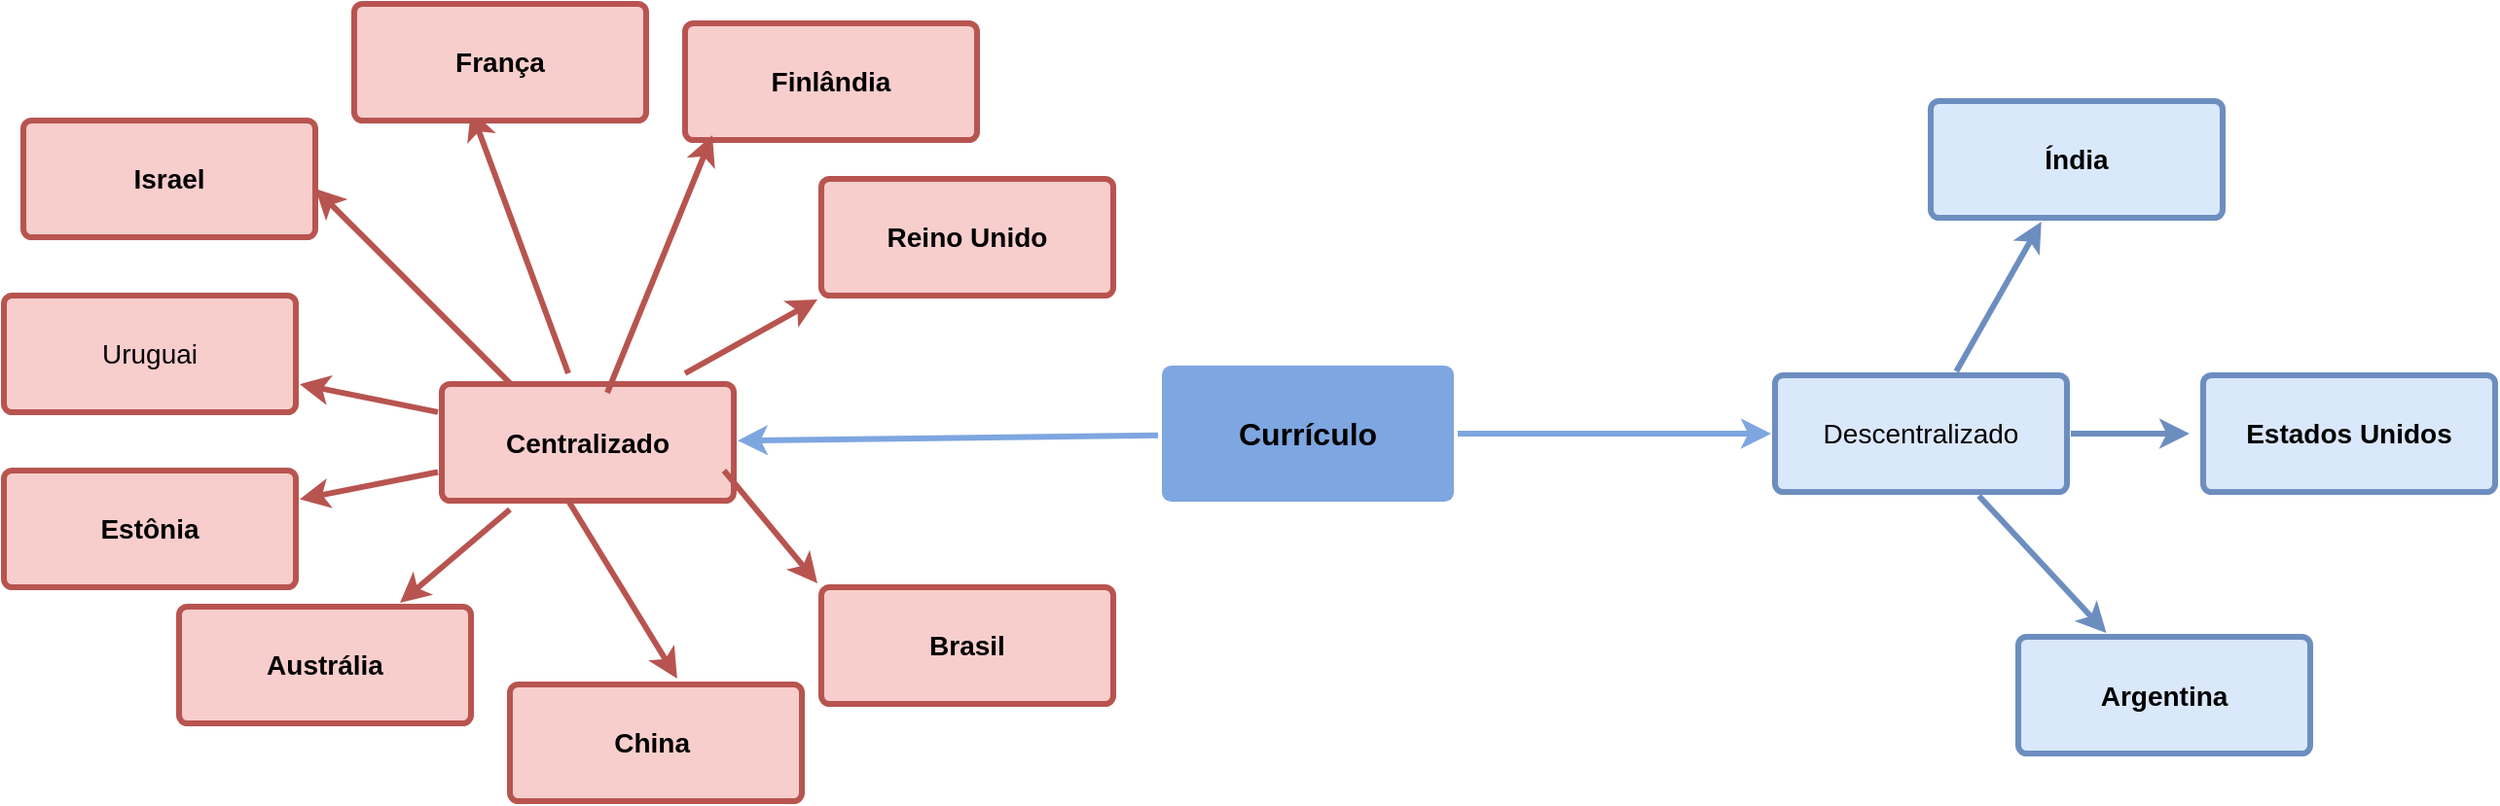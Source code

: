 <mxfile version="26.0.6">
  <diagram id="6a731a19-8d31-9384-78a2-239565b7b9f0" name="Page-1">
    <mxGraphModel dx="2283" dy="592" grid="1" gridSize="10" guides="1" tooltips="1" connect="1" arrows="1" fold="1" page="1" pageScale="1" pageWidth="1169" pageHeight="827" background="none" math="0" shadow="0">
      <root>
        <mxCell id="0" />
        <mxCell id="1" parent="0" />
        <mxCell id="1746" value="" style="edgeStyle=none;rounded=0;jumpStyle=none;html=1;shadow=0;labelBackgroundColor=none;startArrow=none;startFill=0;endArrow=classic;endFill=1;jettySize=auto;orthogonalLoop=1;strokeColor=#7EA6E0;strokeWidth=3;fontFamily=Helvetica;fontSize=16;fontColor=#23445D;spacing=5;" parent="1" source="1749" target="1771" edge="1">
          <mxGeometry relative="1" as="geometry" />
        </mxCell>
        <mxCell id="1748" value="" style="edgeStyle=none;rounded=0;jumpStyle=none;html=1;shadow=0;labelBackgroundColor=none;startArrow=none;startFill=0;endArrow=classic;endFill=1;jettySize=auto;orthogonalLoop=1;strokeColor=#7EA6E0;strokeWidth=3;fontFamily=Helvetica;fontSize=16;fontColor=#23445D;spacing=5;" parent="1" source="1749" target="1753" edge="1">
          <mxGeometry relative="1" as="geometry" />
        </mxCell>
        <mxCell id="1749" value="&lt;font style=&quot;color: rgb(0, 0, 0);&quot;&gt;Currículo&lt;/font&gt;" style="rounded=1;whiteSpace=wrap;html=1;shadow=0;labelBackgroundColor=none;strokeColor=none;strokeWidth=3;fillColor=#7EA6E0;fontFamily=Helvetica;fontSize=16;fontColor=#FFFFFF;align=center;fontStyle=1;spacing=5;arcSize=7;perimeterSpacing=2;" parent="1" vertex="1">
          <mxGeometry x="585" y="376" width="150" height="70" as="geometry" />
        </mxCell>
        <mxCell id="1750" value="" style="edgeStyle=none;rounded=1;jumpStyle=none;html=1;shadow=0;labelBackgroundColor=none;startArrow=none;startFill=0;jettySize=auto;orthogonalLoop=1;strokeColor=#b85450;strokeWidth=3;fontFamily=Helvetica;fontSize=14;fontColor=#FFFFFF;spacing=5;fontStyle=1;fillColor=#f8cecc;" parent="1" edge="1">
          <mxGeometry relative="1" as="geometry">
            <mxPoint x="250" y="385" as="sourcePoint" />
            <mxPoint x="150.004" y="285" as="targetPoint" />
          </mxGeometry>
        </mxCell>
        <mxCell id="1751" value="" style="edgeStyle=none;rounded=1;jumpStyle=none;html=1;shadow=0;labelBackgroundColor=none;startArrow=none;startFill=0;jettySize=auto;orthogonalLoop=1;strokeColor=#b85450;strokeWidth=3;fontFamily=Helvetica;fontSize=14;fontColor=#FFFFFF;spacing=5;fontStyle=1;fillColor=#f8cecc;" parent="1" source="1753" target="1755" edge="1">
          <mxGeometry relative="1" as="geometry" />
        </mxCell>
        <mxCell id="1752" value="" style="edgeStyle=none;rounded=1;jumpStyle=none;html=1;shadow=0;labelBackgroundColor=none;startArrow=none;startFill=0;jettySize=auto;orthogonalLoop=1;strokeColor=#b85450;strokeWidth=3;fontFamily=Helvetica;fontSize=14;fontColor=#FFFFFF;spacing=5;fontStyle=1;fillColor=#f8cecc;" parent="1" source="1753" target="1754" edge="1">
          <mxGeometry relative="1" as="geometry" />
        </mxCell>
        <mxCell id="1753" value="&lt;font style=&quot;color: rgb(0, 0, 0);&quot;&gt;Centralizado&lt;/font&gt;" style="rounded=1;whiteSpace=wrap;html=1;shadow=0;labelBackgroundColor=none;strokeColor=#b85450;strokeWidth=3;fillColor=#f8cecc;fontFamily=Helvetica;fontSize=14;align=center;spacing=5;fontStyle=1;arcSize=7;perimeterSpacing=2;" parent="1" vertex="1">
          <mxGeometry x="215" y="385.5" width="150" height="60" as="geometry" />
        </mxCell>
        <mxCell id="1754" value="&lt;b&gt;&lt;font style=&quot;color: rgb(0, 0, 0);&quot;&gt;Estônia&lt;/font&gt;&lt;/b&gt;" style="rounded=1;whiteSpace=wrap;html=1;shadow=0;labelBackgroundColor=none;strokeColor=#b85450;strokeWidth=3;fillColor=#f8cecc;fontFamily=Helvetica;fontSize=14;align=center;spacing=5;fontStyle=0;arcSize=7;perimeterSpacing=2;" parent="1" vertex="1">
          <mxGeometry x="-10" y="430" width="150" height="60" as="geometry" />
        </mxCell>
        <mxCell id="1755" value="&lt;font style=&quot;color: rgb(0, 0, 0);&quot;&gt;Uruguai&lt;/font&gt;" style="rounded=1;whiteSpace=wrap;html=1;shadow=0;labelBackgroundColor=none;strokeColor=#b85450;strokeWidth=3;fillColor=#f8cecc;fontFamily=Helvetica;fontSize=14;align=center;spacing=5;fontStyle=0;arcSize=7;perimeterSpacing=2;" parent="1" vertex="1">
          <mxGeometry x="-10" y="340" width="150" height="60" as="geometry" />
        </mxCell>
        <mxCell id="1756" value="&lt;span&gt;&lt;font style=&quot;color: rgb(0, 0, 0);&quot;&gt;&lt;b&gt;Israel&lt;/b&gt;&lt;/font&gt;&lt;/span&gt;" style="rounded=1;whiteSpace=wrap;html=1;shadow=0;labelBackgroundColor=none;strokeColor=#b85450;strokeWidth=3;fillColor=#f8cecc;fontFamily=Helvetica;fontSize=14;align=center;spacing=5;fontStyle=0;arcSize=7;perimeterSpacing=2;" parent="1" vertex="1">
          <mxGeometry y="250" width="150" height="60" as="geometry" />
        </mxCell>
        <mxCell id="1771" value="&lt;span style=&quot;font-weight: normal;&quot;&gt;&lt;font style=&quot;color: rgb(0, 0, 0);&quot;&gt;Descentralizado&lt;/font&gt;&lt;/span&gt;" style="rounded=1;whiteSpace=wrap;html=1;shadow=0;labelBackgroundColor=none;strokeColor=#6c8ebf;strokeWidth=3;fillColor=#dae8fc;fontFamily=Helvetica;fontSize=14;align=center;spacing=5;fontStyle=1;arcSize=7;perimeterSpacing=2;" parent="1" vertex="1">
          <mxGeometry x="900" y="381.0" width="150" height="60" as="geometry" />
        </mxCell>
        <mxCell id="1774" value="&lt;b&gt;&lt;font style=&quot;color: rgb(0, 0, 0);&quot;&gt;Argentina&lt;/font&gt;&lt;/b&gt;" style="rounded=1;whiteSpace=wrap;html=1;shadow=0;labelBackgroundColor=none;strokeColor=#6c8ebf;strokeWidth=3;fillColor=#dae8fc;fontFamily=Helvetica;fontSize=14;align=center;spacing=5;fontStyle=0;arcSize=7;perimeterSpacing=2;" parent="1" vertex="1">
          <mxGeometry x="1025" y="515.5" width="150" height="60" as="geometry" />
        </mxCell>
        <mxCell id="1775" value="" style="edgeStyle=none;rounded=1;jumpStyle=none;html=1;shadow=0;labelBackgroundColor=none;startArrow=none;startFill=0;jettySize=auto;orthogonalLoop=1;strokeColor=#6c8ebf;strokeWidth=3;fontFamily=Helvetica;fontSize=14;fontColor=#FFFFFF;spacing=5;fontStyle=1;fillColor=#dae8fc;" parent="1" source="1771" target="1774" edge="1">
          <mxGeometry relative="1" as="geometry" />
        </mxCell>
        <mxCell id="1776" value="&lt;b&gt;&lt;font style=&quot;color: rgb(0, 0, 0);&quot;&gt;Estados Unidos&lt;/font&gt;&lt;/b&gt;" style="rounded=1;whiteSpace=wrap;html=1;shadow=0;labelBackgroundColor=none;strokeColor=#6c8ebf;strokeWidth=3;fillColor=#dae8fc;fontFamily=Helvetica;fontSize=14;align=center;spacing=5;fontStyle=0;arcSize=7;perimeterSpacing=2;" parent="1" vertex="1">
          <mxGeometry x="1120" y="381" width="150" height="60" as="geometry" />
        </mxCell>
        <mxCell id="1777" value="" style="edgeStyle=none;rounded=1;jumpStyle=none;html=1;shadow=0;labelBackgroundColor=none;startArrow=none;startFill=0;jettySize=auto;orthogonalLoop=1;strokeColor=#6c8ebf;strokeWidth=3;fontFamily=Helvetica;fontSize=14;fontColor=#FFFFFF;spacing=5;fontStyle=1;fillColor=#dae8fc;" parent="1" source="1771" edge="1">
          <mxGeometry relative="1" as="geometry">
            <mxPoint x="1113" y="411" as="targetPoint" />
          </mxGeometry>
        </mxCell>
        <mxCell id="1778" value="&lt;b&gt;&lt;font style=&quot;color: rgb(0, 0, 0);&quot;&gt;Índia&lt;/font&gt;&lt;/b&gt;" style="rounded=1;whiteSpace=wrap;html=1;shadow=0;labelBackgroundColor=none;strokeColor=#6c8ebf;strokeWidth=3;fillColor=#dae8fc;fontFamily=Helvetica;fontSize=14;align=center;spacing=5;fontStyle=0;arcSize=7;perimeterSpacing=2;" parent="1" vertex="1">
          <mxGeometry x="980" y="240" width="150" height="60" as="geometry" />
        </mxCell>
        <mxCell id="1779" value="" style="edgeStyle=none;rounded=1;jumpStyle=none;html=1;shadow=0;labelBackgroundColor=none;startArrow=none;startFill=0;jettySize=auto;orthogonalLoop=1;strokeColor=#6c8ebf;strokeWidth=3;fontFamily=Helvetica;fontSize=14;fontColor=#FFFFFF;spacing=5;fontStyle=1;fillColor=#dae8fc;" parent="1" source="1771" target="1778" edge="1">
          <mxGeometry relative="1" as="geometry" />
        </mxCell>
        <mxCell id="YilM_UQv-LvqTJ6ShyUf-1779" value="" style="edgeStyle=none;rounded=1;jumpStyle=none;html=1;shadow=0;labelBackgroundColor=none;startArrow=none;startFill=0;jettySize=auto;orthogonalLoop=1;strokeColor=#b85450;strokeWidth=3;fontFamily=Helvetica;fontSize=14;fontColor=#FFFFFF;spacing=5;fontStyle=1;fillColor=#f8cecc;" parent="1" edge="1">
          <mxGeometry relative="1" as="geometry">
            <mxPoint x="280" y="380" as="sourcePoint" />
            <mxPoint x="230" y="244.5" as="targetPoint" />
          </mxGeometry>
        </mxCell>
        <mxCell id="YilM_UQv-LvqTJ6ShyUf-1780" value="&lt;b&gt;&lt;font style=&quot;color: rgb(0, 0, 0);&quot;&gt;França&lt;/font&gt;&lt;/b&gt;" style="rounded=1;whiteSpace=wrap;html=1;shadow=0;labelBackgroundColor=none;strokeColor=#b85450;strokeWidth=3;fillColor=#f8cecc;fontFamily=Helvetica;fontSize=14;align=center;spacing=5;fontStyle=0;arcSize=7;perimeterSpacing=2;" parent="1" vertex="1">
          <mxGeometry x="170" y="190" width="150" height="60" as="geometry" />
        </mxCell>
        <mxCell id="YilM_UQv-LvqTJ6ShyUf-1781" value="&lt;font style=&quot;color: rgb(0, 0, 0);&quot;&gt;&lt;b&gt;Finlândia&lt;/b&gt;&lt;/font&gt;" style="rounded=1;whiteSpace=wrap;html=1;shadow=0;labelBackgroundColor=none;strokeColor=#b85450;strokeWidth=3;fillColor=#f8cecc;fontFamily=Helvetica;fontSize=14;align=center;spacing=5;fontStyle=0;arcSize=7;perimeterSpacing=2;" parent="1" vertex="1">
          <mxGeometry x="340" y="200" width="150" height="60" as="geometry" />
        </mxCell>
        <mxCell id="YilM_UQv-LvqTJ6ShyUf-1782" value="&lt;font style=&quot;color: rgb(0, 0, 0);&quot;&gt;&lt;b&gt;China&amp;nbsp;&lt;/b&gt;&lt;/font&gt;" style="rounded=1;whiteSpace=wrap;html=1;shadow=0;labelBackgroundColor=none;strokeColor=#b85450;strokeWidth=3;fillColor=#f8cecc;fontFamily=Helvetica;fontSize=14;align=center;spacing=5;fontStyle=0;arcSize=7;perimeterSpacing=2;" parent="1" vertex="1">
          <mxGeometry x="250" y="540" width="150" height="60" as="geometry" />
        </mxCell>
        <mxCell id="YilM_UQv-LvqTJ6ShyUf-1783" value="&lt;b&gt;&lt;font style=&quot;color: rgb(0, 0, 0);&quot;&gt;Austrália&lt;/font&gt;&lt;/b&gt;" style="rounded=1;whiteSpace=wrap;html=1;shadow=0;labelBackgroundColor=none;strokeColor=#b85450;strokeWidth=3;fillColor=#f8cecc;fontFamily=Helvetica;fontSize=14;align=center;spacing=5;fontStyle=0;arcSize=7;perimeterSpacing=2;" parent="1" vertex="1">
          <mxGeometry x="80" y="500" width="150" height="60" as="geometry" />
        </mxCell>
        <mxCell id="YilM_UQv-LvqTJ6ShyUf-1784" value="" style="edgeStyle=none;rounded=1;jumpStyle=none;html=1;shadow=0;labelBackgroundColor=none;startArrow=none;startFill=0;jettySize=auto;orthogonalLoop=1;strokeColor=#b85450;strokeWidth=3;fontFamily=Helvetica;fontSize=14;fontColor=#FFFFFF;spacing=5;fontStyle=1;fillColor=#f8cecc;entryX=0.104;entryY=0.93;entryDx=0;entryDy=0;entryPerimeter=0;" parent="1" target="YilM_UQv-LvqTJ6ShyUf-1781" edge="1">
          <mxGeometry relative="1" as="geometry">
            <mxPoint x="300" y="390" as="sourcePoint" />
            <mxPoint x="270" y="290" as="targetPoint" />
          </mxGeometry>
        </mxCell>
        <mxCell id="YilM_UQv-LvqTJ6ShyUf-1785" value="" style="edgeStyle=none;rounded=1;jumpStyle=none;html=1;shadow=0;labelBackgroundColor=none;startArrow=none;startFill=0;jettySize=auto;orthogonalLoop=1;strokeColor=#b85450;strokeWidth=3;fontFamily=Helvetica;fontSize=14;fontColor=#FFFFFF;spacing=5;fontStyle=1;fillColor=#f8cecc;entryX=0.75;entryY=0;entryDx=0;entryDy=0;" parent="1" target="YilM_UQv-LvqTJ6ShyUf-1783" edge="1">
          <mxGeometry relative="1" as="geometry">
            <mxPoint x="250" y="450" as="sourcePoint" />
            <mxPoint x="210" y="490" as="targetPoint" />
          </mxGeometry>
        </mxCell>
        <mxCell id="YilM_UQv-LvqTJ6ShyUf-1786" value="" style="edgeStyle=none;rounded=1;jumpStyle=none;html=1;shadow=0;labelBackgroundColor=none;startArrow=none;startFill=0;jettySize=auto;orthogonalLoop=1;strokeColor=#b85450;strokeWidth=3;fontFamily=Helvetica;fontSize=14;fontColor=#FFFFFF;spacing=5;fontStyle=1;fillColor=#f8cecc;entryX=0;entryY=0;entryDx=0;entryDy=0;" parent="1" target="YilM_UQv-LvqTJ6ShyUf-1787" edge="1">
          <mxGeometry relative="1" as="geometry">
            <mxPoint x="360" y="430" as="sourcePoint" />
            <mxPoint x="410" y="480" as="targetPoint" />
          </mxGeometry>
        </mxCell>
        <mxCell id="YilM_UQv-LvqTJ6ShyUf-1787" value="&lt;b&gt;&lt;font style=&quot;color: rgb(0, 0, 0);&quot;&gt;Brasil&lt;/font&gt;&lt;/b&gt;" style="rounded=1;whiteSpace=wrap;html=1;shadow=0;labelBackgroundColor=none;strokeColor=#b85450;strokeWidth=3;fillColor=#f8cecc;fontFamily=Helvetica;fontSize=14;align=center;spacing=5;fontStyle=0;arcSize=7;perimeterSpacing=2;" parent="1" vertex="1">
          <mxGeometry x="410" y="490" width="150" height="60" as="geometry" />
        </mxCell>
        <mxCell id="YilM_UQv-LvqTJ6ShyUf-1788" value="&lt;font style=&quot;color: rgb(0, 0, 0);&quot;&gt;&lt;b&gt;Reino Unido&lt;/b&gt;&lt;/font&gt;" style="rounded=1;whiteSpace=wrap;html=1;shadow=0;labelBackgroundColor=none;strokeColor=#b85450;strokeWidth=3;fillColor=#f8cecc;fontFamily=Helvetica;fontSize=14;align=center;spacing=5;fontStyle=0;arcSize=7;perimeterSpacing=2;" parent="1" vertex="1">
          <mxGeometry x="410" y="280" width="150" height="60" as="geometry" />
        </mxCell>
        <mxCell id="YilM_UQv-LvqTJ6ShyUf-1791" value="" style="edgeStyle=none;rounded=1;jumpStyle=none;html=1;shadow=0;labelBackgroundColor=none;startArrow=none;startFill=0;jettySize=auto;orthogonalLoop=1;strokeColor=#b85450;strokeWidth=3;fontFamily=Helvetica;fontSize=14;fontColor=#FFFFFF;spacing=5;fontStyle=1;fillColor=#f8cecc;entryX=0.571;entryY=-0.016;entryDx=0;entryDy=0;entryPerimeter=0;" parent="1" target="YilM_UQv-LvqTJ6ShyUf-1782" edge="1">
          <mxGeometry relative="1" as="geometry">
            <mxPoint x="280" y="445.5" as="sourcePoint" />
            <mxPoint x="320" y="545.5" as="targetPoint" />
          </mxGeometry>
        </mxCell>
        <mxCell id="YilM_UQv-LvqTJ6ShyUf-1792" value="" style="edgeStyle=none;rounded=1;jumpStyle=none;html=1;shadow=0;labelBackgroundColor=none;startArrow=none;startFill=0;jettySize=auto;orthogonalLoop=1;strokeColor=#b85450;strokeWidth=3;fontFamily=Helvetica;fontSize=14;fontColor=#FFFFFF;spacing=5;fontStyle=1;fillColor=#f8cecc;entryX=0;entryY=1;entryDx=0;entryDy=0;" parent="1" target="YilM_UQv-LvqTJ6ShyUf-1788" edge="1">
          <mxGeometry relative="1" as="geometry">
            <mxPoint x="340" y="380" as="sourcePoint" />
            <mxPoint x="340" y="570" as="targetPoint" />
          </mxGeometry>
        </mxCell>
      </root>
    </mxGraphModel>
  </diagram>
</mxfile>
